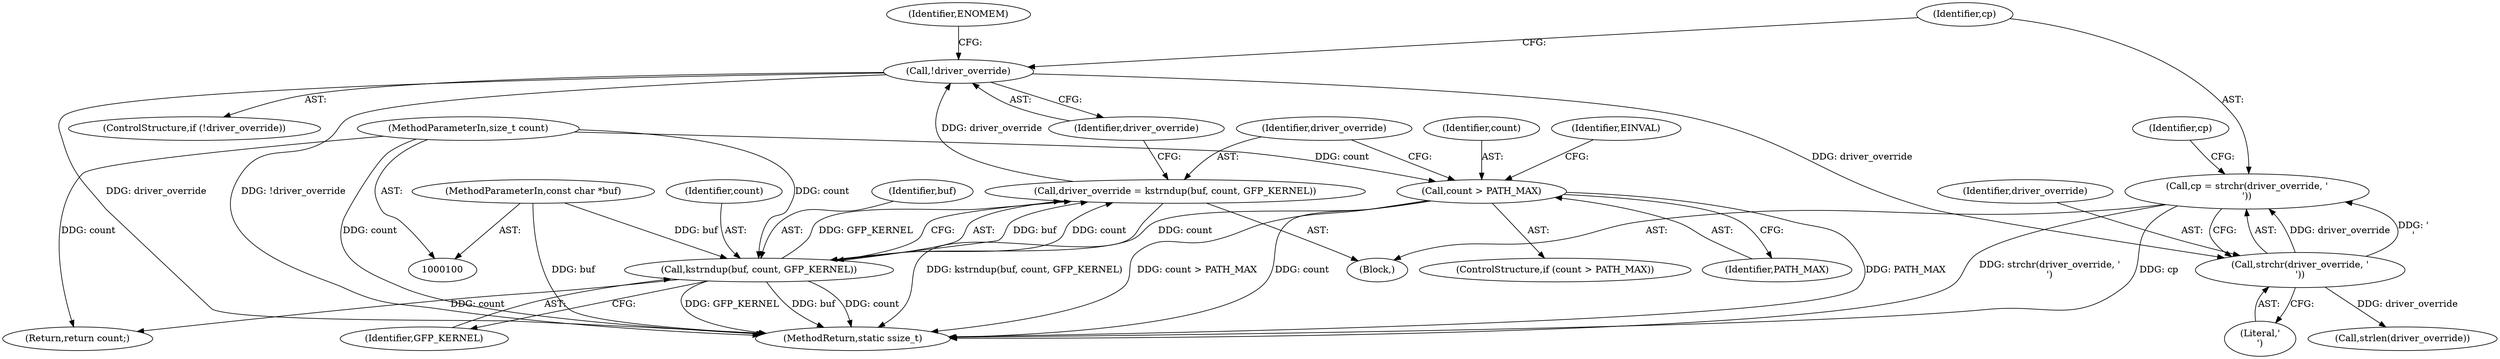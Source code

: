 digraph "0_linux_6265539776a0810b7ce6398c27866ddb9c6bd154_0@API" {
"1000133" [label="(Call,cp = strchr(driver_override, '\n'))"];
"1000135" [label="(Call,strchr(driver_override, '\n'))"];
"1000128" [label="(Call,!driver_override)"];
"1000121" [label="(Call,driver_override = kstrndup(buf, count, GFP_KERNEL))"];
"1000123" [label="(Call,kstrndup(buf, count, GFP_KERNEL))"];
"1000103" [label="(MethodParameterIn,const char *buf)"];
"1000115" [label="(Call,count > PATH_MAX)"];
"1000104" [label="(MethodParameterIn,size_t count)"];
"1000116" [label="(Identifier,count)"];
"1000105" [label="(Block,)"];
"1000114" [label="(ControlStructure,if (count > PATH_MAX))"];
"1000126" [label="(Identifier,GFP_KERNEL)"];
"1000124" [label="(Identifier,buf)"];
"1000129" [label="(Identifier,driver_override)"];
"1000127" [label="(ControlStructure,if (!driver_override))"];
"1000134" [label="(Identifier,cp)"];
"1000125" [label="(Identifier,count)"];
"1000133" [label="(Call,cp = strchr(driver_override, '\n'))"];
"1000135" [label="(Call,strchr(driver_override, '\n'))"];
"1000117" [label="(Identifier,PATH_MAX)"];
"1000123" [label="(Call,kstrndup(buf, count, GFP_KERNEL))"];
"1000122" [label="(Identifier,driver_override)"];
"1000152" [label="(Call,strlen(driver_override))"];
"1000173" [label="(Return,return count;)"];
"1000104" [label="(MethodParameterIn,size_t count)"];
"1000115" [label="(Call,count > PATH_MAX)"];
"1000103" [label="(MethodParameterIn,const char *buf)"];
"1000139" [label="(Identifier,cp)"];
"1000175" [label="(MethodReturn,static ssize_t)"];
"1000132" [label="(Identifier,ENOMEM)"];
"1000121" [label="(Call,driver_override = kstrndup(buf, count, GFP_KERNEL))"];
"1000137" [label="(Literal,'\n')"];
"1000128" [label="(Call,!driver_override)"];
"1000136" [label="(Identifier,driver_override)"];
"1000120" [label="(Identifier,EINVAL)"];
"1000133" -> "1000105"  [label="AST: "];
"1000133" -> "1000135"  [label="CFG: "];
"1000134" -> "1000133"  [label="AST: "];
"1000135" -> "1000133"  [label="AST: "];
"1000139" -> "1000133"  [label="CFG: "];
"1000133" -> "1000175"  [label="DDG: cp"];
"1000133" -> "1000175"  [label="DDG: strchr(driver_override, '\n')"];
"1000135" -> "1000133"  [label="DDG: driver_override"];
"1000135" -> "1000133"  [label="DDG: '\n'"];
"1000135" -> "1000137"  [label="CFG: "];
"1000136" -> "1000135"  [label="AST: "];
"1000137" -> "1000135"  [label="AST: "];
"1000128" -> "1000135"  [label="DDG: driver_override"];
"1000135" -> "1000152"  [label="DDG: driver_override"];
"1000128" -> "1000127"  [label="AST: "];
"1000128" -> "1000129"  [label="CFG: "];
"1000129" -> "1000128"  [label="AST: "];
"1000132" -> "1000128"  [label="CFG: "];
"1000134" -> "1000128"  [label="CFG: "];
"1000128" -> "1000175"  [label="DDG: driver_override"];
"1000128" -> "1000175"  [label="DDG: !driver_override"];
"1000121" -> "1000128"  [label="DDG: driver_override"];
"1000121" -> "1000105"  [label="AST: "];
"1000121" -> "1000123"  [label="CFG: "];
"1000122" -> "1000121"  [label="AST: "];
"1000123" -> "1000121"  [label="AST: "];
"1000129" -> "1000121"  [label="CFG: "];
"1000121" -> "1000175"  [label="DDG: kstrndup(buf, count, GFP_KERNEL)"];
"1000123" -> "1000121"  [label="DDG: buf"];
"1000123" -> "1000121"  [label="DDG: count"];
"1000123" -> "1000121"  [label="DDG: GFP_KERNEL"];
"1000123" -> "1000126"  [label="CFG: "];
"1000124" -> "1000123"  [label="AST: "];
"1000125" -> "1000123"  [label="AST: "];
"1000126" -> "1000123"  [label="AST: "];
"1000123" -> "1000175"  [label="DDG: count"];
"1000123" -> "1000175"  [label="DDG: GFP_KERNEL"];
"1000123" -> "1000175"  [label="DDG: buf"];
"1000103" -> "1000123"  [label="DDG: buf"];
"1000115" -> "1000123"  [label="DDG: count"];
"1000104" -> "1000123"  [label="DDG: count"];
"1000123" -> "1000173"  [label="DDG: count"];
"1000103" -> "1000100"  [label="AST: "];
"1000103" -> "1000175"  [label="DDG: buf"];
"1000115" -> "1000114"  [label="AST: "];
"1000115" -> "1000117"  [label="CFG: "];
"1000116" -> "1000115"  [label="AST: "];
"1000117" -> "1000115"  [label="AST: "];
"1000120" -> "1000115"  [label="CFG: "];
"1000122" -> "1000115"  [label="CFG: "];
"1000115" -> "1000175"  [label="DDG: count"];
"1000115" -> "1000175"  [label="DDG: PATH_MAX"];
"1000115" -> "1000175"  [label="DDG: count > PATH_MAX"];
"1000104" -> "1000115"  [label="DDG: count"];
"1000104" -> "1000100"  [label="AST: "];
"1000104" -> "1000175"  [label="DDG: count"];
"1000104" -> "1000173"  [label="DDG: count"];
}
